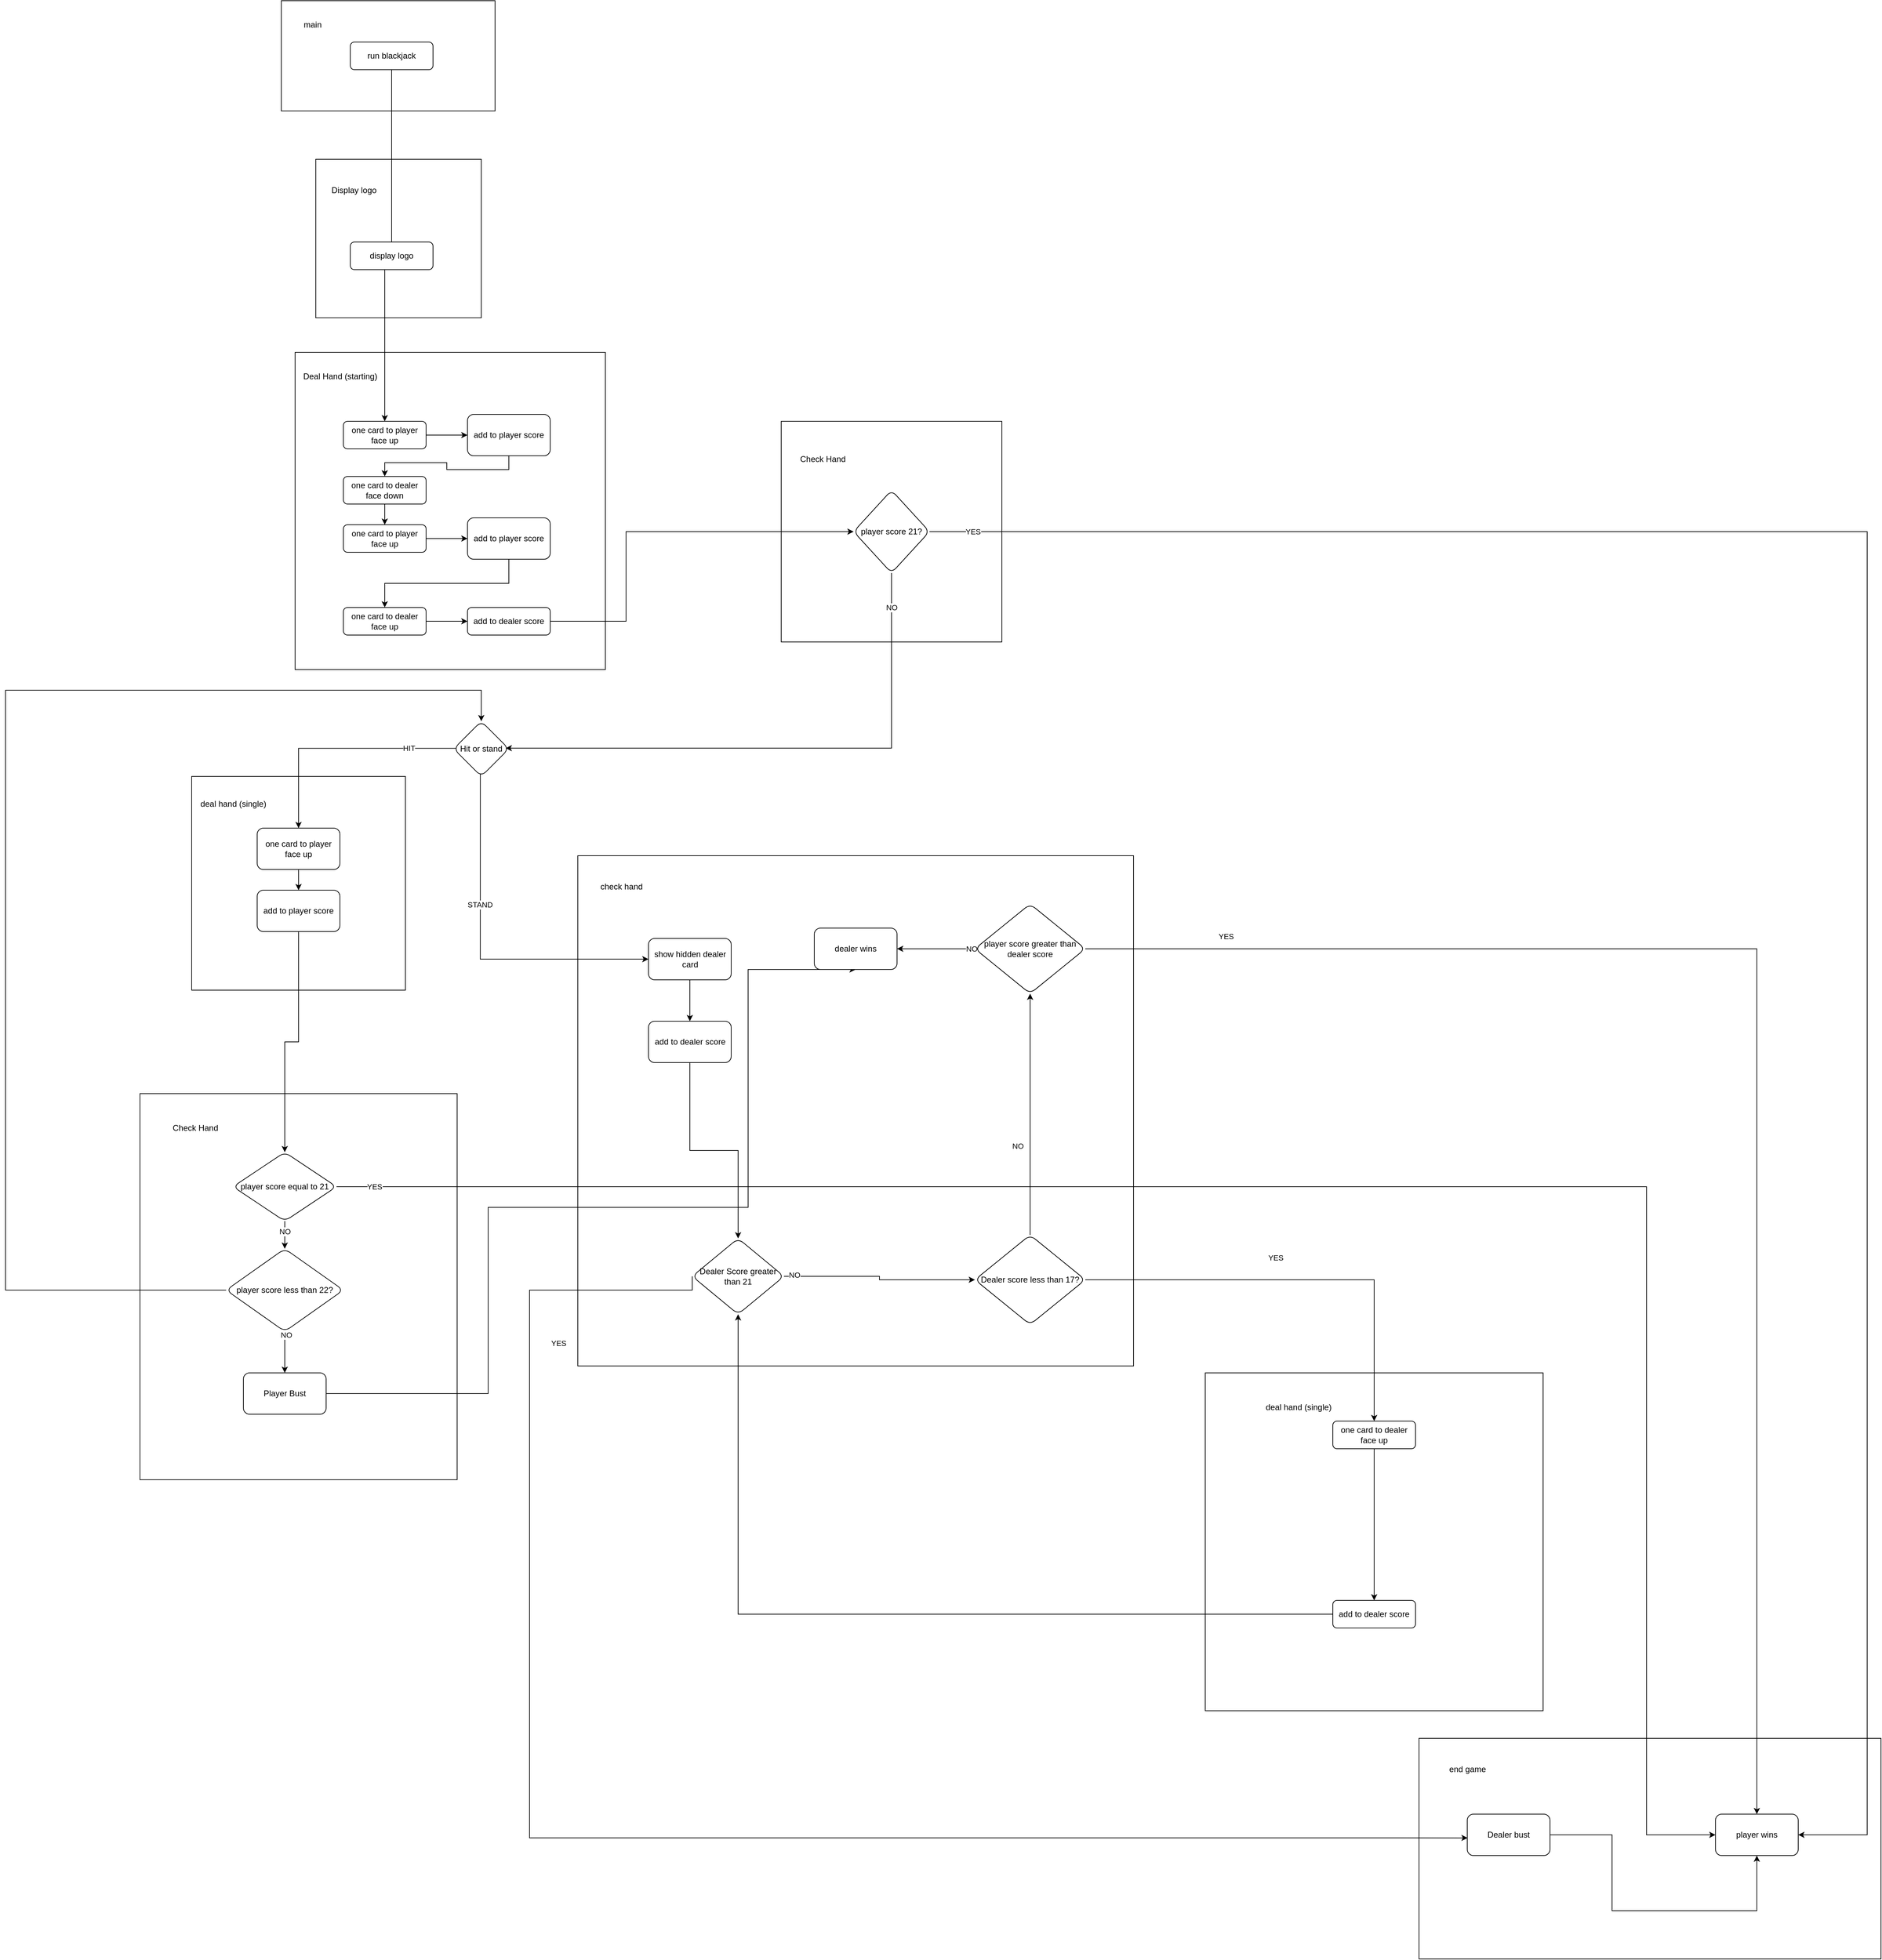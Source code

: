 <mxfile version="21.6.5" type="device">
  <diagram id="C5RBs43oDa-KdzZeNtuy" name="Page-1">
    <mxGraphModel dx="1816" dy="1746" grid="1" gridSize="10" guides="1" tooltips="1" connect="1" arrows="1" fold="1" page="1" pageScale="1" pageWidth="827" pageHeight="1169" math="0" shadow="0">
      <root>
        <mxCell id="WIyWlLk6GJQsqaUBKTNV-0" />
        <mxCell id="WIyWlLk6GJQsqaUBKTNV-1" parent="WIyWlLk6GJQsqaUBKTNV-0" />
        <mxCell id="huBtbExjSnMwEvXmk8vz-21" value="" style="rounded=0;whiteSpace=wrap;html=1;" vertex="1" parent="WIyWlLk6GJQsqaUBKTNV-1">
          <mxGeometry x="1790" y="2040" width="670" height="320" as="geometry" />
        </mxCell>
        <mxCell id="huBtbExjSnMwEvXmk8vz-19" value="" style="rounded=0;whiteSpace=wrap;html=1;" vertex="1" parent="WIyWlLk6GJQsqaUBKTNV-1">
          <mxGeometry x="140" y="-480" width="310" height="160" as="geometry" />
        </mxCell>
        <mxCell id="huBtbExjSnMwEvXmk8vz-16" value="" style="rounded=0;whiteSpace=wrap;html=1;" vertex="1" parent="WIyWlLk6GJQsqaUBKTNV-1">
          <mxGeometry x="190" y="-250" width="240" height="230" as="geometry" />
        </mxCell>
        <mxCell id="huBtbExjSnMwEvXmk8vz-12" value="" style="whiteSpace=wrap;html=1;aspect=fixed;" vertex="1" parent="WIyWlLk6GJQsqaUBKTNV-1">
          <mxGeometry x="1480" y="1510" width="490" height="490" as="geometry" />
        </mxCell>
        <mxCell id="huBtbExjSnMwEvXmk8vz-13" value="deal hand (single)" style="text;html=1;align=center;verticalAlign=middle;resizable=0;points=[];autosize=1;strokeColor=none;fillColor=none;" vertex="1" parent="WIyWlLk6GJQsqaUBKTNV-1">
          <mxGeometry x="1555" y="1545" width="120" height="30" as="geometry" />
        </mxCell>
        <mxCell id="huBtbExjSnMwEvXmk8vz-10" value="" style="rounded=0;whiteSpace=wrap;html=1;" vertex="1" parent="WIyWlLk6GJQsqaUBKTNV-1">
          <mxGeometry x="570" y="760" width="806" height="740" as="geometry" />
        </mxCell>
        <mxCell id="huBtbExjSnMwEvXmk8vz-8" value="" style="rounded=0;whiteSpace=wrap;html=1;" vertex="1" parent="WIyWlLk6GJQsqaUBKTNV-1">
          <mxGeometry x="-65" y="1105" width="460" height="560" as="geometry" />
        </mxCell>
        <mxCell id="huBtbExjSnMwEvXmk8vz-6" value="" style="whiteSpace=wrap;html=1;aspect=fixed;" vertex="1" parent="WIyWlLk6GJQsqaUBKTNV-1">
          <mxGeometry x="10" y="645" width="310" height="310" as="geometry" />
        </mxCell>
        <mxCell id="huBtbExjSnMwEvXmk8vz-4" value="" style="whiteSpace=wrap;html=1;aspect=fixed;" vertex="1" parent="WIyWlLk6GJQsqaUBKTNV-1">
          <mxGeometry x="865" y="130" width="320" height="320" as="geometry" />
        </mxCell>
        <mxCell id="huBtbExjSnMwEvXmk8vz-0" value="" style="rounded=0;whiteSpace=wrap;html=1;" vertex="1" parent="WIyWlLk6GJQsqaUBKTNV-1">
          <mxGeometry x="160" y="30" width="450" height="460" as="geometry" />
        </mxCell>
        <mxCell id="WIyWlLk6GJQsqaUBKTNV-3" value="run blackjack" style="rounded=1;whiteSpace=wrap;html=1;fontSize=12;glass=0;strokeWidth=1;shadow=0;" parent="WIyWlLk6GJQsqaUBKTNV-1" vertex="1">
          <mxGeometry x="240" y="-420" width="120" height="40" as="geometry" />
        </mxCell>
        <mxCell id="S8CSUT1FCNmMFfOM54iM-1" value="" style="edgeStyle=orthogonalEdgeStyle;rounded=0;orthogonalLoop=1;jettySize=auto;html=1;" parent="WIyWlLk6GJQsqaUBKTNV-1" source="WIyWlLk6GJQsqaUBKTNV-7" target="S8CSUT1FCNmMFfOM54iM-0" edge="1">
          <mxGeometry relative="1" as="geometry">
            <Array as="points">
              <mxPoint x="290" y="70" />
              <mxPoint x="290" y="70" />
            </Array>
          </mxGeometry>
        </mxCell>
        <mxCell id="S8CSUT1FCNmMFfOM54iM-10" value="" style="edgeStyle=orthogonalEdgeStyle;rounded=0;orthogonalLoop=1;jettySize=auto;html=1;entryX=0;entryY=0.5;entryDx=0;entryDy=0;" parent="WIyWlLk6GJQsqaUBKTNV-1" source="S8CSUT1FCNmMFfOM54iM-0" target="S8CSUT1FCNmMFfOM54iM-11" edge="1">
          <mxGeometry relative="1" as="geometry">
            <mxPoint x="450" y="150" as="targetPoint" />
          </mxGeometry>
        </mxCell>
        <mxCell id="S8CSUT1FCNmMFfOM54iM-0" value="one card to player face up" style="rounded=1;whiteSpace=wrap;html=1;fontSize=12;glass=0;strokeWidth=1;shadow=0;" parent="WIyWlLk6GJQsqaUBKTNV-1" vertex="1">
          <mxGeometry x="230" y="130" width="120" height="40" as="geometry" />
        </mxCell>
        <mxCell id="S8CSUT1FCNmMFfOM54iM-18" value="" style="edgeStyle=orthogonalEdgeStyle;rounded=0;orthogonalLoop=1;jettySize=auto;html=1;entryX=0.5;entryY=0;entryDx=0;entryDy=0;" parent="WIyWlLk6GJQsqaUBKTNV-1" source="S8CSUT1FCNmMFfOM54iM-2" target="S8CSUT1FCNmMFfOM54iM-4" edge="1">
          <mxGeometry relative="1" as="geometry">
            <mxPoint x="560" y="210" as="targetPoint" />
          </mxGeometry>
        </mxCell>
        <mxCell id="S8CSUT1FCNmMFfOM54iM-2" value="one card to dealer&lt;br&gt;face down" style="rounded=1;whiteSpace=wrap;html=1;fontSize=12;glass=0;strokeWidth=1;shadow=0;" parent="WIyWlLk6GJQsqaUBKTNV-1" vertex="1">
          <mxGeometry x="230" y="210" width="120" height="40" as="geometry" />
        </mxCell>
        <mxCell id="S8CSUT1FCNmMFfOM54iM-23" style="edgeStyle=orthogonalEdgeStyle;rounded=0;orthogonalLoop=1;jettySize=auto;html=1;exitX=1;exitY=0.5;exitDx=0;exitDy=0;" parent="WIyWlLk6GJQsqaUBKTNV-1" source="S8CSUT1FCNmMFfOM54iM-4" target="S8CSUT1FCNmMFfOM54iM-22" edge="1">
          <mxGeometry relative="1" as="geometry" />
        </mxCell>
        <mxCell id="S8CSUT1FCNmMFfOM54iM-4" value="one card to player face up" style="rounded=1;whiteSpace=wrap;html=1;fontSize=12;glass=0;strokeWidth=1;shadow=0;" parent="WIyWlLk6GJQsqaUBKTNV-1" vertex="1">
          <mxGeometry x="230" y="280" width="120" height="40" as="geometry" />
        </mxCell>
        <mxCell id="S8CSUT1FCNmMFfOM54iM-26" value="" style="edgeStyle=orthogonalEdgeStyle;rounded=0;orthogonalLoop=1;jettySize=auto;html=1;" parent="WIyWlLk6GJQsqaUBKTNV-1" source="S8CSUT1FCNmMFfOM54iM-6" target="S8CSUT1FCNmMFfOM54iM-25" edge="1">
          <mxGeometry relative="1" as="geometry" />
        </mxCell>
        <mxCell id="S8CSUT1FCNmMFfOM54iM-6" value="one card to dealer&lt;br&gt;face up" style="rounded=1;whiteSpace=wrap;html=1;fontSize=12;glass=0;strokeWidth=1;shadow=0;" parent="WIyWlLk6GJQsqaUBKTNV-1" vertex="1">
          <mxGeometry x="230" y="400" width="120" height="40" as="geometry" />
        </mxCell>
        <mxCell id="WIyWlLk6GJQsqaUBKTNV-7" value="display logo" style="rounded=1;whiteSpace=wrap;html=1;fontSize=12;glass=0;strokeWidth=1;shadow=0;" parent="WIyWlLk6GJQsqaUBKTNV-1" vertex="1">
          <mxGeometry x="240" y="-130" width="120" height="40" as="geometry" />
        </mxCell>
        <mxCell id="S8CSUT1FCNmMFfOM54iM-8" value="" style="rounded=0;html=1;jettySize=auto;orthogonalLoop=1;fontSize=11;endArrow=none;endFill=0;endSize=8;strokeWidth=1;shadow=0;labelBackgroundColor=none;edgeStyle=orthogonalEdgeStyle;" parent="WIyWlLk6GJQsqaUBKTNV-1" source="WIyWlLk6GJQsqaUBKTNV-3" target="WIyWlLk6GJQsqaUBKTNV-7" edge="1">
          <mxGeometry relative="1" as="geometry">
            <mxPoint x="300" y="-180" as="sourcePoint" />
            <mxPoint x="300" y="-130" as="targetPoint" />
          </mxGeometry>
        </mxCell>
        <mxCell id="S8CSUT1FCNmMFfOM54iM-16" style="edgeStyle=orthogonalEdgeStyle;rounded=0;orthogonalLoop=1;jettySize=auto;html=1;exitX=0.5;exitY=1;exitDx=0;exitDy=0;" parent="WIyWlLk6GJQsqaUBKTNV-1" source="S8CSUT1FCNmMFfOM54iM-11" target="S8CSUT1FCNmMFfOM54iM-2" edge="1">
          <mxGeometry relative="1" as="geometry" />
        </mxCell>
        <mxCell id="S8CSUT1FCNmMFfOM54iM-11" value="add to player score" style="whiteSpace=wrap;html=1;rounded=1;glass=0;strokeWidth=1;shadow=0;" parent="WIyWlLk6GJQsqaUBKTNV-1" vertex="1">
          <mxGeometry x="410" y="120" width="120" height="60" as="geometry" />
        </mxCell>
        <mxCell id="vwLC3RR5go9e6WYgbRft-0" style="edgeStyle=orthogonalEdgeStyle;rounded=0;orthogonalLoop=1;jettySize=auto;html=1;exitX=0.5;exitY=1;exitDx=0;exitDy=0;" parent="WIyWlLk6GJQsqaUBKTNV-1" source="S8CSUT1FCNmMFfOM54iM-22" target="S8CSUT1FCNmMFfOM54iM-6" edge="1">
          <mxGeometry relative="1" as="geometry" />
        </mxCell>
        <mxCell id="S8CSUT1FCNmMFfOM54iM-22" value="add to player score" style="whiteSpace=wrap;html=1;rounded=1;glass=0;strokeWidth=1;shadow=0;" parent="WIyWlLk6GJQsqaUBKTNV-1" vertex="1">
          <mxGeometry x="410" y="270" width="120" height="60" as="geometry" />
        </mxCell>
        <mxCell id="vwLC3RR5go9e6WYgbRft-1" style="edgeStyle=orthogonalEdgeStyle;rounded=0;orthogonalLoop=1;jettySize=auto;html=1;exitX=1;exitY=0.5;exitDx=0;exitDy=0;entryX=0;entryY=0.5;entryDx=0;entryDy=0;" parent="WIyWlLk6GJQsqaUBKTNV-1" source="S8CSUT1FCNmMFfOM54iM-25" target="S8CSUT1FCNmMFfOM54iM-36" edge="1">
          <mxGeometry relative="1" as="geometry">
            <mxPoint x="630" y="300" as="targetPoint" />
            <Array as="points">
              <mxPoint x="640" y="420" />
              <mxPoint x="640" y="290" />
            </Array>
          </mxGeometry>
        </mxCell>
        <mxCell id="S8CSUT1FCNmMFfOM54iM-25" value="add to dealer score" style="rounded=1;whiteSpace=wrap;html=1;fontSize=12;glass=0;strokeWidth=1;shadow=0;" parent="WIyWlLk6GJQsqaUBKTNV-1" vertex="1">
          <mxGeometry x="410" y="400" width="120" height="40" as="geometry" />
        </mxCell>
        <mxCell id="S8CSUT1FCNmMFfOM54iM-33" value="HIT" style="edgeStyle=orthogonalEdgeStyle;rounded=0;orthogonalLoop=1;jettySize=auto;html=1;exitX=0.055;exitY=0.491;exitDx=0;exitDy=0;exitPerimeter=0;" parent="WIyWlLk6GJQsqaUBKTNV-1" source="S8CSUT1FCNmMFfOM54iM-27" target="S8CSUT1FCNmMFfOM54iM-32" edge="1">
          <mxGeometry x="-0.6" relative="1" as="geometry">
            <mxPoint as="offset" />
            <mxPoint x="325" y="715" as="sourcePoint" />
          </mxGeometry>
        </mxCell>
        <mxCell id="gjWg_if0rbGB9o9qeIVI-26" value="" style="edgeStyle=orthogonalEdgeStyle;rounded=0;orthogonalLoop=1;jettySize=auto;html=1;exitX=0.483;exitY=0.946;exitDx=0;exitDy=0;exitPerimeter=0;" parent="WIyWlLk6GJQsqaUBKTNV-1" source="S8CSUT1FCNmMFfOM54iM-27" target="gjWg_if0rbGB9o9qeIVI-25" edge="1">
          <mxGeometry relative="1" as="geometry">
            <Array as="points">
              <mxPoint x="429" y="910" />
            </Array>
            <mxPoint x="370" y="750" as="sourcePoint" />
          </mxGeometry>
        </mxCell>
        <mxCell id="gjWg_if0rbGB9o9qeIVI-27" value="STAND" style="edgeLabel;html=1;align=center;verticalAlign=middle;resizable=0;points=[];" parent="gjWg_if0rbGB9o9qeIVI-26" vertex="1" connectable="0">
          <mxGeometry x="-0.257" y="-1" relative="1" as="geometry">
            <mxPoint as="offset" />
          </mxGeometry>
        </mxCell>
        <mxCell id="S8CSUT1FCNmMFfOM54iM-27" value="Hit or stand" style="rhombus;whiteSpace=wrap;html=1;rounded=1;glass=0;strokeWidth=1;shadow=0;" parent="WIyWlLk6GJQsqaUBKTNV-1" vertex="1">
          <mxGeometry x="390" y="565" width="80" height="80" as="geometry" />
        </mxCell>
        <mxCell id="S8CSUT1FCNmMFfOM54iM-35" value="" style="edgeStyle=orthogonalEdgeStyle;rounded=0;orthogonalLoop=1;jettySize=auto;html=1;shadow=0;endArrow=classic;endFill=1;" parent="WIyWlLk6GJQsqaUBKTNV-1" source="S8CSUT1FCNmMFfOM54iM-32" target="S8CSUT1FCNmMFfOM54iM-34" edge="1">
          <mxGeometry relative="1" as="geometry" />
        </mxCell>
        <mxCell id="S8CSUT1FCNmMFfOM54iM-32" value="one card to player&lt;br&gt;face up" style="rounded=1;whiteSpace=wrap;html=1;glass=0;strokeWidth=1;shadow=0;" parent="WIyWlLk6GJQsqaUBKTNV-1" vertex="1">
          <mxGeometry x="105" y="720" width="120" height="60" as="geometry" />
        </mxCell>
        <mxCell id="gjWg_if0rbGB9o9qeIVI-40" value="" style="edgeStyle=orthogonalEdgeStyle;rounded=0;orthogonalLoop=1;jettySize=auto;html=1;" parent="WIyWlLk6GJQsqaUBKTNV-1" source="S8CSUT1FCNmMFfOM54iM-34" target="gjWg_if0rbGB9o9qeIVI-39" edge="1">
          <mxGeometry relative="1" as="geometry" />
        </mxCell>
        <mxCell id="S8CSUT1FCNmMFfOM54iM-34" value="add to player score" style="whiteSpace=wrap;html=1;rounded=1;glass=0;strokeWidth=1;shadow=0;" parent="WIyWlLk6GJQsqaUBKTNV-1" vertex="1">
          <mxGeometry x="105" y="810" width="120" height="60" as="geometry" />
        </mxCell>
        <mxCell id="X7SqdTGUc2BOGyJsC20h-1" style="edgeStyle=orthogonalEdgeStyle;rounded=0;jumpStyle=arc;jumpSize=6;orthogonalLoop=1;jettySize=auto;html=1;exitX=1;exitY=0.5;exitDx=0;exitDy=0;entryX=1;entryY=0.5;entryDx=0;entryDy=0;" parent="WIyWlLk6GJQsqaUBKTNV-1" source="S8CSUT1FCNmMFfOM54iM-36" target="gjWg_if0rbGB9o9qeIVI-11" edge="1">
          <mxGeometry relative="1" as="geometry">
            <Array as="points">
              <mxPoint x="2440" y="290" />
              <mxPoint x="2440" y="2180" />
            </Array>
          </mxGeometry>
        </mxCell>
        <mxCell id="X7SqdTGUc2BOGyJsC20h-2" value="YES" style="edgeLabel;html=1;align=center;verticalAlign=middle;resizable=0;points=[];" parent="X7SqdTGUc2BOGyJsC20h-1" vertex="1" connectable="0">
          <mxGeometry x="-0.951" y="-1" relative="1" as="geometry">
            <mxPoint x="-19" y="-1" as="offset" />
          </mxGeometry>
        </mxCell>
        <mxCell id="vwLC3RR5go9e6WYgbRft-2" style="edgeStyle=orthogonalEdgeStyle;rounded=0;orthogonalLoop=1;jettySize=auto;html=1;exitX=0.5;exitY=1;exitDx=0;exitDy=0;entryX=0.942;entryY=0.488;entryDx=0;entryDy=0;entryPerimeter=0;" parent="WIyWlLk6GJQsqaUBKTNV-1" source="S8CSUT1FCNmMFfOM54iM-36" target="S8CSUT1FCNmMFfOM54iM-27" edge="1">
          <mxGeometry relative="1" as="geometry">
            <Array as="points">
              <mxPoint x="1025" y="604" />
            </Array>
          </mxGeometry>
        </mxCell>
        <mxCell id="vwLC3RR5go9e6WYgbRft-3" value="NO" style="edgeLabel;html=1;align=center;verticalAlign=middle;resizable=0;points=[];" parent="vwLC3RR5go9e6WYgbRft-2" vertex="1" connectable="0">
          <mxGeometry x="-0.877" relative="1" as="geometry">
            <mxPoint as="offset" />
          </mxGeometry>
        </mxCell>
        <mxCell id="S8CSUT1FCNmMFfOM54iM-36" value="player score 21?" style="rhombus;whiteSpace=wrap;html=1;rounded=1;glass=0;strokeWidth=1;shadow=0;" parent="WIyWlLk6GJQsqaUBKTNV-1" vertex="1">
          <mxGeometry x="970" y="230" width="110" height="120" as="geometry" />
        </mxCell>
        <mxCell id="gjWg_if0rbGB9o9qeIVI-15" value="" style="edgeStyle=orthogonalEdgeStyle;rounded=0;orthogonalLoop=1;jettySize=auto;html=1;" parent="WIyWlLk6GJQsqaUBKTNV-1" source="S8CSUT1FCNmMFfOM54iM-41" target="S8CSUT1FCNmMFfOM54iM-49" edge="1">
          <mxGeometry relative="1" as="geometry" />
        </mxCell>
        <mxCell id="gjWg_if0rbGB9o9qeIVI-16" value="YES" style="edgeLabel;html=1;align=center;verticalAlign=middle;resizable=0;points=[];" parent="gjWg_if0rbGB9o9qeIVI-15" vertex="1" connectable="0">
          <mxGeometry x="-0.117" relative="1" as="geometry">
            <mxPoint y="-32" as="offset" />
          </mxGeometry>
        </mxCell>
        <mxCell id="gjWg_if0rbGB9o9qeIVI-18" value="" style="edgeStyle=orthogonalEdgeStyle;rounded=0;orthogonalLoop=1;jettySize=auto;html=1;exitX=0.5;exitY=0;exitDx=0;exitDy=0;" parent="WIyWlLk6GJQsqaUBKTNV-1" source="S8CSUT1FCNmMFfOM54iM-41" target="gjWg_if0rbGB9o9qeIVI-17" edge="1">
          <mxGeometry relative="1" as="geometry" />
        </mxCell>
        <mxCell id="gjWg_if0rbGB9o9qeIVI-31" value="NO" style="edgeLabel;html=1;align=center;verticalAlign=middle;resizable=0;points=[];" parent="gjWg_if0rbGB9o9qeIVI-18" vertex="1" connectable="0">
          <mxGeometry x="-0.262" relative="1" as="geometry">
            <mxPoint x="-18" as="offset" />
          </mxGeometry>
        </mxCell>
        <mxCell id="S8CSUT1FCNmMFfOM54iM-41" value="Dealer score less than 17?" style="rhombus;whiteSpace=wrap;html=1;rounded=1;glass=0;strokeWidth=1;shadow=0;" parent="WIyWlLk6GJQsqaUBKTNV-1" vertex="1">
          <mxGeometry x="1146" y="1310" width="160" height="130" as="geometry" />
        </mxCell>
        <mxCell id="gjWg_if0rbGB9o9qeIVI-44" style="edgeStyle=orthogonalEdgeStyle;rounded=0;orthogonalLoop=1;jettySize=auto;html=1;exitX=0.5;exitY=1;exitDx=0;exitDy=0;entryX=0.5;entryY=0;entryDx=0;entryDy=0;" parent="WIyWlLk6GJQsqaUBKTNV-1" source="S8CSUT1FCNmMFfOM54iM-42" target="S8CSUT1FCNmMFfOM54iM-47" edge="1">
          <mxGeometry relative="1" as="geometry" />
        </mxCell>
        <mxCell id="gjWg_if0rbGB9o9qeIVI-45" value="NO" style="edgeLabel;html=1;align=center;verticalAlign=middle;resizable=0;points=[];" parent="gjWg_if0rbGB9o9qeIVI-44" vertex="1" connectable="0">
          <mxGeometry x="-0.837" y="2" relative="1" as="geometry">
            <mxPoint as="offset" />
          </mxGeometry>
        </mxCell>
        <mxCell id="gjWg_if0rbGB9o9qeIVI-48" style="edgeStyle=orthogonalEdgeStyle;rounded=0;orthogonalLoop=1;jettySize=auto;html=1;exitX=0;exitY=0.5;exitDx=0;exitDy=0;entryX=0.5;entryY=0;entryDx=0;entryDy=0;" parent="WIyWlLk6GJQsqaUBKTNV-1" source="S8CSUT1FCNmMFfOM54iM-42" target="S8CSUT1FCNmMFfOM54iM-27" edge="1">
          <mxGeometry relative="1" as="geometry">
            <Array as="points">
              <mxPoint x="-260" y="1390" />
              <mxPoint x="-260" y="520" />
              <mxPoint x="430" y="520" />
            </Array>
          </mxGeometry>
        </mxCell>
        <mxCell id="S8CSUT1FCNmMFfOM54iM-42" value="player score less than 22?" style="rhombus;whiteSpace=wrap;html=1;rounded=1;glass=0;strokeWidth=1;shadow=0;" parent="WIyWlLk6GJQsqaUBKTNV-1" vertex="1">
          <mxGeometry x="60" y="1330" width="170" height="120" as="geometry" />
        </mxCell>
        <mxCell id="gjWg_if0rbGB9o9qeIVI-32" style="edgeStyle=orthogonalEdgeStyle;rounded=0;orthogonalLoop=1;jettySize=auto;html=1;exitX=1;exitY=0.5;exitDx=0;exitDy=0;entryX=0.5;entryY=1;entryDx=0;entryDy=0;" parent="WIyWlLk6GJQsqaUBKTNV-1" source="S8CSUT1FCNmMFfOM54iM-47" target="gjWg_if0rbGB9o9qeIVI-19" edge="1">
          <mxGeometry relative="1" as="geometry">
            <Array as="points">
              <mxPoint x="440" y="1540" />
              <mxPoint x="440" y="1270" />
              <mxPoint x="817" y="1270" />
            </Array>
          </mxGeometry>
        </mxCell>
        <mxCell id="S8CSUT1FCNmMFfOM54iM-47" value="Player Bust" style="whiteSpace=wrap;html=1;rounded=1;glass=0;strokeWidth=1;shadow=0;" parent="WIyWlLk6GJQsqaUBKTNV-1" vertex="1">
          <mxGeometry x="85" y="1510" width="120" height="60" as="geometry" />
        </mxCell>
        <mxCell id="gjWg_if0rbGB9o9qeIVI-3" value="" style="edgeStyle=orthogonalEdgeStyle;rounded=0;orthogonalLoop=1;jettySize=auto;html=1;" parent="WIyWlLk6GJQsqaUBKTNV-1" source="S8CSUT1FCNmMFfOM54iM-49" target="gjWg_if0rbGB9o9qeIVI-2" edge="1">
          <mxGeometry relative="1" as="geometry" />
        </mxCell>
        <mxCell id="S8CSUT1FCNmMFfOM54iM-49" value="one card to dealer&lt;br&gt;face up" style="rounded=1;whiteSpace=wrap;html=1;fontSize=12;glass=0;strokeWidth=1;shadow=0;" parent="WIyWlLk6GJQsqaUBKTNV-1" vertex="1">
          <mxGeometry x="1665" y="1580" width="120" height="40" as="geometry" />
        </mxCell>
        <mxCell id="gjWg_if0rbGB9o9qeIVI-8" value="" style="edgeStyle=orthogonalEdgeStyle;rounded=0;orthogonalLoop=1;jettySize=auto;html=1;entryX=0.5;entryY=1;entryDx=0;entryDy=0;" parent="WIyWlLk6GJQsqaUBKTNV-1" source="gjWg_if0rbGB9o9qeIVI-2" target="gjWg_if0rbGB9o9qeIVI-7" edge="1">
          <mxGeometry relative="1" as="geometry">
            <mxPoint x="806.5" y="1160" as="targetPoint" />
          </mxGeometry>
        </mxCell>
        <mxCell id="gjWg_if0rbGB9o9qeIVI-2" value="add to dealer score" style="rounded=1;whiteSpace=wrap;html=1;fontSize=12;glass=0;strokeWidth=1;shadow=0;" parent="WIyWlLk6GJQsqaUBKTNV-1" vertex="1">
          <mxGeometry x="1665" y="1840" width="120" height="40" as="geometry" />
        </mxCell>
        <mxCell id="gjWg_if0rbGB9o9qeIVI-34" style="edgeStyle=orthogonalEdgeStyle;rounded=0;orthogonalLoop=1;jettySize=auto;html=1;exitX=1;exitY=0.5;exitDx=0;exitDy=0;entryX=0;entryY=0.5;entryDx=0;entryDy=0;" parent="WIyWlLk6GJQsqaUBKTNV-1" source="gjWg_if0rbGB9o9qeIVI-7" target="S8CSUT1FCNmMFfOM54iM-41" edge="1">
          <mxGeometry relative="1" as="geometry" />
        </mxCell>
        <mxCell id="gjWg_if0rbGB9o9qeIVI-38" value="NO" style="edgeLabel;html=1;align=center;verticalAlign=middle;resizable=0;points=[];" parent="gjWg_if0rbGB9o9qeIVI-34" vertex="1" connectable="0">
          <mxGeometry x="-0.898" y="2" relative="1" as="geometry">
            <mxPoint as="offset" />
          </mxGeometry>
        </mxCell>
        <mxCell id="gjWg_if0rbGB9o9qeIVI-36" style="edgeStyle=orthogonalEdgeStyle;rounded=0;orthogonalLoop=1;jettySize=auto;html=1;exitX=0;exitY=0.5;exitDx=0;exitDy=0;entryX=0.005;entryY=0.574;entryDx=0;entryDy=0;entryPerimeter=0;" parent="WIyWlLk6GJQsqaUBKTNV-1" source="gjWg_if0rbGB9o9qeIVI-7" target="gjWg_if0rbGB9o9qeIVI-9" edge="1">
          <mxGeometry relative="1" as="geometry">
            <mxPoint x="625" y="1190" as="targetPoint" />
            <Array as="points">
              <mxPoint x="736" y="1390" />
              <mxPoint x="500" y="1390" />
              <mxPoint x="500" y="2184" />
            </Array>
          </mxGeometry>
        </mxCell>
        <mxCell id="gjWg_if0rbGB9o9qeIVI-37" value="YES" style="edgeLabel;html=1;align=center;verticalAlign=middle;resizable=0;points=[];" parent="gjWg_if0rbGB9o9qeIVI-36" vertex="1" connectable="0">
          <mxGeometry x="-0.822" y="-1" relative="1" as="geometry">
            <mxPoint y="78" as="offset" />
          </mxGeometry>
        </mxCell>
        <mxCell id="gjWg_if0rbGB9o9qeIVI-7" value="Dealer Score greater than 21" style="rhombus;whiteSpace=wrap;html=1;rounded=1;glass=0;strokeWidth=1;shadow=0;" parent="WIyWlLk6GJQsqaUBKTNV-1" vertex="1">
          <mxGeometry x="736" y="1315" width="133" height="110" as="geometry" />
        </mxCell>
        <mxCell id="gjWg_if0rbGB9o9qeIVI-12" value="" style="edgeStyle=orthogonalEdgeStyle;rounded=0;orthogonalLoop=1;jettySize=auto;html=1;entryX=0.5;entryY=1;entryDx=0;entryDy=0;" parent="WIyWlLk6GJQsqaUBKTNV-1" source="gjWg_if0rbGB9o9qeIVI-9" target="gjWg_if0rbGB9o9qeIVI-11" edge="1">
          <mxGeometry relative="1" as="geometry">
            <Array as="points">
              <mxPoint x="2070" y="2180" />
              <mxPoint x="2070" y="2290" />
              <mxPoint x="2280" y="2290" />
            </Array>
          </mxGeometry>
        </mxCell>
        <mxCell id="gjWg_if0rbGB9o9qeIVI-9" value="Dealer bust" style="whiteSpace=wrap;html=1;rounded=1;glass=0;strokeWidth=1;shadow=0;" parent="WIyWlLk6GJQsqaUBKTNV-1" vertex="1">
          <mxGeometry x="1860" y="2150" width="120" height="60" as="geometry" />
        </mxCell>
        <mxCell id="gjWg_if0rbGB9o9qeIVI-11" value="player wins" style="whiteSpace=wrap;html=1;rounded=1;glass=0;strokeWidth=1;shadow=0;" parent="WIyWlLk6GJQsqaUBKTNV-1" vertex="1">
          <mxGeometry x="2220" y="2150" width="120" height="60" as="geometry" />
        </mxCell>
        <mxCell id="gjWg_if0rbGB9o9qeIVI-20" value="" style="edgeStyle=orthogonalEdgeStyle;rounded=0;orthogonalLoop=1;jettySize=auto;html=1;" parent="WIyWlLk6GJQsqaUBKTNV-1" source="gjWg_if0rbGB9o9qeIVI-17" target="gjWg_if0rbGB9o9qeIVI-19" edge="1">
          <mxGeometry relative="1" as="geometry" />
        </mxCell>
        <mxCell id="gjWg_if0rbGB9o9qeIVI-21" value="NO" style="edgeLabel;html=1;align=center;verticalAlign=middle;resizable=0;points=[];" parent="gjWg_if0rbGB9o9qeIVI-20" vertex="1" connectable="0">
          <mxGeometry x="-0.739" relative="1" as="geometry">
            <mxPoint x="9" as="offset" />
          </mxGeometry>
        </mxCell>
        <mxCell id="gjWg_if0rbGB9o9qeIVI-22" style="edgeStyle=orthogonalEdgeStyle;rounded=0;orthogonalLoop=1;jettySize=auto;html=1;exitX=1;exitY=0.5;exitDx=0;exitDy=0;entryX=0.5;entryY=0;entryDx=0;entryDy=0;" parent="WIyWlLk6GJQsqaUBKTNV-1" source="gjWg_if0rbGB9o9qeIVI-17" target="gjWg_if0rbGB9o9qeIVI-11" edge="1">
          <mxGeometry relative="1" as="geometry">
            <mxPoint x="2160" y="1940" as="targetPoint" />
            <Array as="points">
              <mxPoint x="2280" y="895" />
            </Array>
          </mxGeometry>
        </mxCell>
        <mxCell id="gjWg_if0rbGB9o9qeIVI-23" value="YES" style="edgeLabel;html=1;align=center;verticalAlign=middle;resizable=0;points=[];" parent="gjWg_if0rbGB9o9qeIVI-22" vertex="1" connectable="0">
          <mxGeometry x="-0.815" y="2" relative="1" as="geometry">
            <mxPoint x="-2" y="-16" as="offset" />
          </mxGeometry>
        </mxCell>
        <mxCell id="gjWg_if0rbGB9o9qeIVI-17" value="player score greater than dealer score" style="rhombus;whiteSpace=wrap;html=1;rounded=1;glass=0;strokeWidth=1;shadow=0;" parent="WIyWlLk6GJQsqaUBKTNV-1" vertex="1">
          <mxGeometry x="1146" y="830" width="160" height="130" as="geometry" />
        </mxCell>
        <mxCell id="gjWg_if0rbGB9o9qeIVI-19" value="dealer wins" style="whiteSpace=wrap;html=1;rounded=1;glass=0;strokeWidth=1;shadow=0;" parent="WIyWlLk6GJQsqaUBKTNV-1" vertex="1">
          <mxGeometry x="913" y="865" width="120" height="60" as="geometry" />
        </mxCell>
        <mxCell id="gjWg_if0rbGB9o9qeIVI-29" value="" style="edgeStyle=orthogonalEdgeStyle;rounded=0;orthogonalLoop=1;jettySize=auto;html=1;" parent="WIyWlLk6GJQsqaUBKTNV-1" source="gjWg_if0rbGB9o9qeIVI-25" target="gjWg_if0rbGB9o9qeIVI-28" edge="1">
          <mxGeometry relative="1" as="geometry" />
        </mxCell>
        <mxCell id="gjWg_if0rbGB9o9qeIVI-25" value="show hidden dealer card" style="whiteSpace=wrap;html=1;rounded=1;glass=0;strokeWidth=1;shadow=0;" parent="WIyWlLk6GJQsqaUBKTNV-1" vertex="1">
          <mxGeometry x="672.5" y="880" width="120" height="60" as="geometry" />
        </mxCell>
        <mxCell id="gjWg_if0rbGB9o9qeIVI-35" style="edgeStyle=orthogonalEdgeStyle;rounded=0;orthogonalLoop=1;jettySize=auto;html=1;exitX=0.5;exitY=1;exitDx=0;exitDy=0;" parent="WIyWlLk6GJQsqaUBKTNV-1" source="gjWg_if0rbGB9o9qeIVI-28" target="gjWg_if0rbGB9o9qeIVI-7" edge="1">
          <mxGeometry relative="1" as="geometry" />
        </mxCell>
        <mxCell id="gjWg_if0rbGB9o9qeIVI-28" value="add to dealer score" style="whiteSpace=wrap;html=1;rounded=1;glass=0;strokeWidth=1;shadow=0;" parent="WIyWlLk6GJQsqaUBKTNV-1" vertex="1">
          <mxGeometry x="672.5" y="1000" width="120" height="60" as="geometry" />
        </mxCell>
        <mxCell id="gjWg_if0rbGB9o9qeIVI-42" style="edgeStyle=orthogonalEdgeStyle;rounded=0;orthogonalLoop=1;jettySize=auto;html=1;exitX=0.5;exitY=1;exitDx=0;exitDy=0;entryX=0.5;entryY=0;entryDx=0;entryDy=0;" parent="WIyWlLk6GJQsqaUBKTNV-1" source="gjWg_if0rbGB9o9qeIVI-39" target="S8CSUT1FCNmMFfOM54iM-42" edge="1">
          <mxGeometry relative="1" as="geometry" />
        </mxCell>
        <mxCell id="gjWg_if0rbGB9o9qeIVI-43" value="NO" style="edgeLabel;html=1;align=center;verticalAlign=middle;resizable=0;points=[];" parent="gjWg_if0rbGB9o9qeIVI-42" vertex="1" connectable="0">
          <mxGeometry x="-0.244" relative="1" as="geometry">
            <mxPoint as="offset" />
          </mxGeometry>
        </mxCell>
        <mxCell id="huBtbExjSnMwEvXmk8vz-14" style="edgeStyle=orthogonalEdgeStyle;rounded=0;orthogonalLoop=1;jettySize=auto;html=1;entryX=0;entryY=0.5;entryDx=0;entryDy=0;" edge="1" parent="WIyWlLk6GJQsqaUBKTNV-1" source="gjWg_if0rbGB9o9qeIVI-39" target="gjWg_if0rbGB9o9qeIVI-11">
          <mxGeometry relative="1" as="geometry">
            <mxPoint x="1850" y="1300" as="targetPoint" />
            <Array as="points">
              <mxPoint x="2120" y="1240" />
              <mxPoint x="2120" y="2180" />
            </Array>
          </mxGeometry>
        </mxCell>
        <mxCell id="huBtbExjSnMwEvXmk8vz-15" value="YES" style="edgeLabel;html=1;align=center;verticalAlign=middle;resizable=0;points=[];" vertex="1" connectable="0" parent="huBtbExjSnMwEvXmk8vz-14">
          <mxGeometry x="-0.963" y="-4" relative="1" as="geometry">
            <mxPoint y="-4" as="offset" />
          </mxGeometry>
        </mxCell>
        <mxCell id="gjWg_if0rbGB9o9qeIVI-39" value="player score equal to 21" style="rhombus;whiteSpace=wrap;html=1;rounded=1;glass=0;strokeWidth=1;shadow=0;" parent="WIyWlLk6GJQsqaUBKTNV-1" vertex="1">
          <mxGeometry x="70" y="1190" width="150" height="100" as="geometry" />
        </mxCell>
        <mxCell id="huBtbExjSnMwEvXmk8vz-3" value="Deal Hand (starting)" style="text;html=1;align=center;verticalAlign=middle;resizable=0;points=[];autosize=1;strokeColor=none;fillColor=none;" vertex="1" parent="WIyWlLk6GJQsqaUBKTNV-1">
          <mxGeometry x="160" y="50" width="130" height="30" as="geometry" />
        </mxCell>
        <mxCell id="huBtbExjSnMwEvXmk8vz-5" value="Check Hand" style="text;html=1;align=center;verticalAlign=middle;resizable=0;points=[];autosize=1;strokeColor=none;fillColor=none;" vertex="1" parent="WIyWlLk6GJQsqaUBKTNV-1">
          <mxGeometry x="880" y="170" width="90" height="30" as="geometry" />
        </mxCell>
        <mxCell id="huBtbExjSnMwEvXmk8vz-7" value="deal hand (single)" style="text;html=1;align=center;verticalAlign=middle;resizable=0;points=[];autosize=1;strokeColor=none;fillColor=none;" vertex="1" parent="WIyWlLk6GJQsqaUBKTNV-1">
          <mxGeometry x="10" y="670" width="120" height="30" as="geometry" />
        </mxCell>
        <mxCell id="huBtbExjSnMwEvXmk8vz-9" value="Check Hand" style="text;html=1;align=center;verticalAlign=middle;resizable=0;points=[];autosize=1;strokeColor=none;fillColor=none;" vertex="1" parent="WIyWlLk6GJQsqaUBKTNV-1">
          <mxGeometry x="-30" y="1140" width="90" height="30" as="geometry" />
        </mxCell>
        <mxCell id="huBtbExjSnMwEvXmk8vz-11" value="check hand" style="text;html=1;align=center;verticalAlign=middle;resizable=0;points=[];autosize=1;strokeColor=none;fillColor=none;" vertex="1" parent="WIyWlLk6GJQsqaUBKTNV-1">
          <mxGeometry x="592.5" y="790" width="80" height="30" as="geometry" />
        </mxCell>
        <mxCell id="huBtbExjSnMwEvXmk8vz-18" value="Display logo" style="text;html=1;align=center;verticalAlign=middle;resizable=0;points=[];autosize=1;strokeColor=none;fillColor=none;" vertex="1" parent="WIyWlLk6GJQsqaUBKTNV-1">
          <mxGeometry x="200" y="-220" width="90" height="30" as="geometry" />
        </mxCell>
        <mxCell id="huBtbExjSnMwEvXmk8vz-20" value="main" style="text;html=1;align=center;verticalAlign=middle;resizable=0;points=[];autosize=1;strokeColor=none;fillColor=none;" vertex="1" parent="WIyWlLk6GJQsqaUBKTNV-1">
          <mxGeometry x="160" y="-460" width="50" height="30" as="geometry" />
        </mxCell>
        <mxCell id="huBtbExjSnMwEvXmk8vz-22" value="end game" style="text;html=1;align=center;verticalAlign=middle;resizable=0;points=[];autosize=1;strokeColor=none;fillColor=none;" vertex="1" parent="WIyWlLk6GJQsqaUBKTNV-1">
          <mxGeometry x="1820" y="2070" width="80" height="30" as="geometry" />
        </mxCell>
      </root>
    </mxGraphModel>
  </diagram>
</mxfile>
